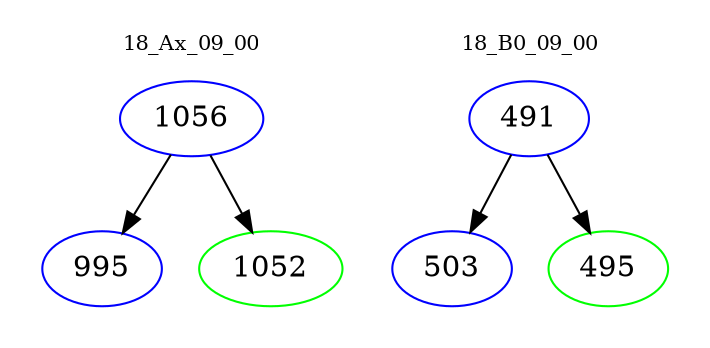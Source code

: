 digraph{
subgraph cluster_0 {
color = white
label = "18_Ax_09_00";
fontsize=10;
T0_1056 [label="1056", color="blue"]
T0_1056 -> T0_995 [color="black"]
T0_995 [label="995", color="blue"]
T0_1056 -> T0_1052 [color="black"]
T0_1052 [label="1052", color="green"]
}
subgraph cluster_1 {
color = white
label = "18_B0_09_00";
fontsize=10;
T1_491 [label="491", color="blue"]
T1_491 -> T1_503 [color="black"]
T1_503 [label="503", color="blue"]
T1_491 -> T1_495 [color="black"]
T1_495 [label="495", color="green"]
}
}
